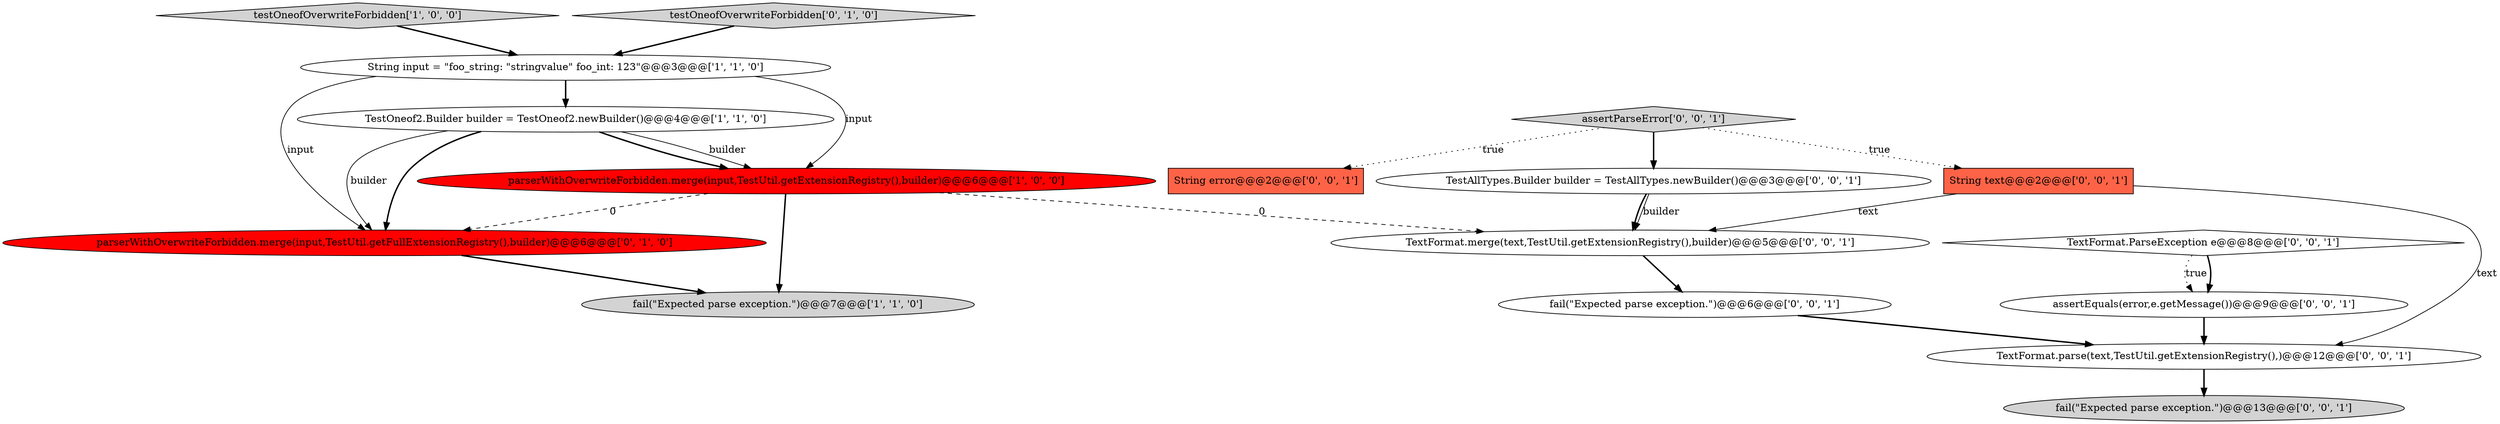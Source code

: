 digraph {
3 [style = filled, label = "testOneofOverwriteForbidden['1', '0', '0']", fillcolor = lightgray, shape = diamond image = "AAA0AAABBB1BBB"];
0 [style = filled, label = "TestOneof2.Builder builder = TestOneof2.newBuilder()@@@4@@@['1', '1', '0']", fillcolor = white, shape = ellipse image = "AAA0AAABBB1BBB"];
16 [style = filled, label = "TextFormat.merge(text,TestUtil.getExtensionRegistry(),builder)@@@5@@@['0', '0', '1']", fillcolor = white, shape = ellipse image = "AAA0AAABBB3BBB"];
13 [style = filled, label = "assertParseError['0', '0', '1']", fillcolor = lightgray, shape = diamond image = "AAA0AAABBB3BBB"];
2 [style = filled, label = "parserWithOverwriteForbidden.merge(input,TestUtil.getExtensionRegistry(),builder)@@@6@@@['1', '0', '0']", fillcolor = red, shape = ellipse image = "AAA1AAABBB1BBB"];
1 [style = filled, label = "fail(\"Expected parse exception.\")@@@7@@@['1', '1', '0']", fillcolor = lightgray, shape = ellipse image = "AAA0AAABBB1BBB"];
8 [style = filled, label = "TextFormat.ParseException e@@@8@@@['0', '0', '1']", fillcolor = white, shape = diamond image = "AAA0AAABBB3BBB"];
6 [style = filled, label = "testOneofOverwriteForbidden['0', '1', '0']", fillcolor = lightgray, shape = diamond image = "AAA0AAABBB2BBB"];
12 [style = filled, label = "fail(\"Expected parse exception.\")@@@13@@@['0', '0', '1']", fillcolor = lightgray, shape = ellipse image = "AAA0AAABBB3BBB"];
7 [style = filled, label = "fail(\"Expected parse exception.\")@@@6@@@['0', '0', '1']", fillcolor = white, shape = ellipse image = "AAA0AAABBB3BBB"];
4 [style = filled, label = "String input = \"foo_string: \"stringvalue\" foo_int: 123\"@@@3@@@['1', '1', '0']", fillcolor = white, shape = ellipse image = "AAA0AAABBB1BBB"];
9 [style = filled, label = "assertEquals(error,e.getMessage())@@@9@@@['0', '0', '1']", fillcolor = white, shape = ellipse image = "AAA0AAABBB3BBB"];
15 [style = filled, label = "String error@@@2@@@['0', '0', '1']", fillcolor = tomato, shape = box image = "AAA0AAABBB3BBB"];
5 [style = filled, label = "parserWithOverwriteForbidden.merge(input,TestUtil.getFullExtensionRegistry(),builder)@@@6@@@['0', '1', '0']", fillcolor = red, shape = ellipse image = "AAA1AAABBB2BBB"];
11 [style = filled, label = "String text@@@2@@@['0', '0', '1']", fillcolor = tomato, shape = box image = "AAA0AAABBB3BBB"];
10 [style = filled, label = "TextFormat.parse(text,TestUtil.getExtensionRegistry(),)@@@12@@@['0', '0', '1']", fillcolor = white, shape = ellipse image = "AAA0AAABBB3BBB"];
14 [style = filled, label = "TestAllTypes.Builder builder = TestAllTypes.newBuilder()@@@3@@@['0', '0', '1']", fillcolor = white, shape = ellipse image = "AAA0AAABBB3BBB"];
14->16 [style = bold, label=""];
11->16 [style = solid, label="text"];
7->10 [style = bold, label=""];
0->2 [style = solid, label="builder"];
2->1 [style = bold, label=""];
0->2 [style = bold, label=""];
0->5 [style = solid, label="builder"];
16->7 [style = bold, label=""];
9->10 [style = bold, label=""];
3->4 [style = bold, label=""];
4->2 [style = solid, label="input"];
4->0 [style = bold, label=""];
5->1 [style = bold, label=""];
6->4 [style = bold, label=""];
2->5 [style = dashed, label="0"];
14->16 [style = solid, label="builder"];
10->12 [style = bold, label=""];
2->16 [style = dashed, label="0"];
11->10 [style = solid, label="text"];
8->9 [style = bold, label=""];
13->11 [style = dotted, label="true"];
13->15 [style = dotted, label="true"];
8->9 [style = dotted, label="true"];
13->14 [style = bold, label=""];
4->5 [style = solid, label="input"];
0->5 [style = bold, label=""];
}
